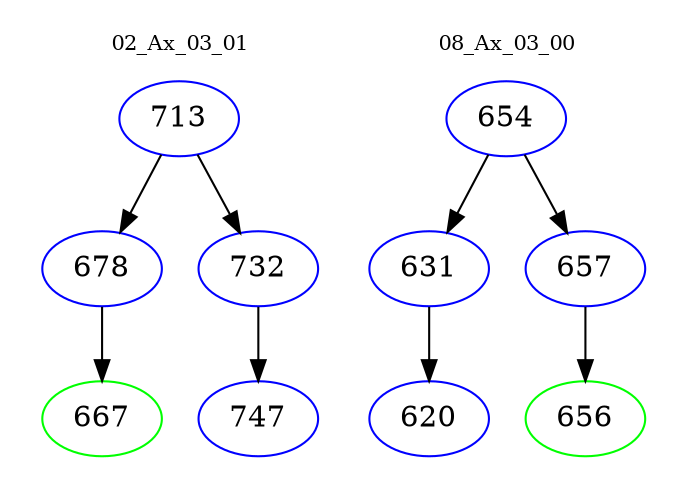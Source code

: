 digraph{
subgraph cluster_0 {
color = white
label = "02_Ax_03_01";
fontsize=10;
T0_713 [label="713", color="blue"]
T0_713 -> T0_678 [color="black"]
T0_678 [label="678", color="blue"]
T0_678 -> T0_667 [color="black"]
T0_667 [label="667", color="green"]
T0_713 -> T0_732 [color="black"]
T0_732 [label="732", color="blue"]
T0_732 -> T0_747 [color="black"]
T0_747 [label="747", color="blue"]
}
subgraph cluster_1 {
color = white
label = "08_Ax_03_00";
fontsize=10;
T1_654 [label="654", color="blue"]
T1_654 -> T1_631 [color="black"]
T1_631 [label="631", color="blue"]
T1_631 -> T1_620 [color="black"]
T1_620 [label="620", color="blue"]
T1_654 -> T1_657 [color="black"]
T1_657 [label="657", color="blue"]
T1_657 -> T1_656 [color="black"]
T1_656 [label="656", color="green"]
}
}
